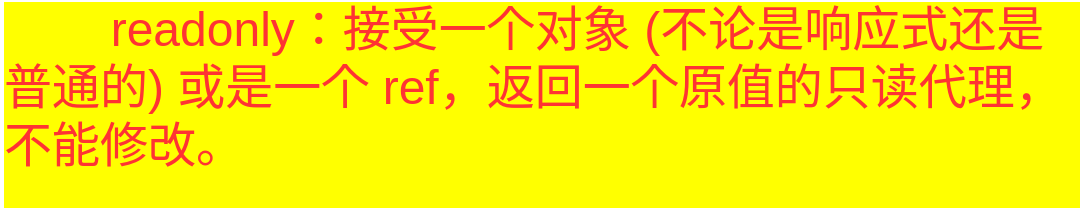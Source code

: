 <mxfile>
    <diagram id="f2-VG5bGpZH5uapfya0X" name="第 1 页">
        <mxGraphModel dx="858" dy="644" grid="1" gridSize="10" guides="1" tooltips="1" connect="1" arrows="1" fold="1" page="1" pageScale="1" pageWidth="827" pageHeight="1169" math="0" shadow="0">
            <root>
                <mxCell id="0"/>
                <mxCell id="1" parent="0"/>
                <mxCell id="2" value="&lt;span style=&quot;font-size: 24px;&quot;&gt;&lt;span style=&quot;white-space: pre;&quot;&gt;&#9;&lt;/span&gt;readonly：&lt;/span&gt;&lt;span style=&quot;font-size: 24px;&quot;&gt;接受一个对象 (不论是响应式还是普通的) 或是一个&amp;nbsp;ref，返回一个原值的只读代理，不能修改。&lt;/span&gt;&lt;span style=&quot;font-size: 24px;&quot;&gt;&lt;br&gt;&lt;/span&gt;&lt;div style=&quot;&quot;&gt;&lt;br&gt;&lt;/div&gt;" style="text;strokeColor=none;align=left;fillColor=none;html=1;verticalAlign=middle;whiteSpace=wrap;rounded=0;fontSize=14;fontColor=#FF3333;labelBackgroundColor=#FFFF00;" vertex="1" parent="1">
                    <mxGeometry x="130" y="400" width="540" height="100" as="geometry"/>
                </mxCell>
            </root>
        </mxGraphModel>
    </diagram>
</mxfile>